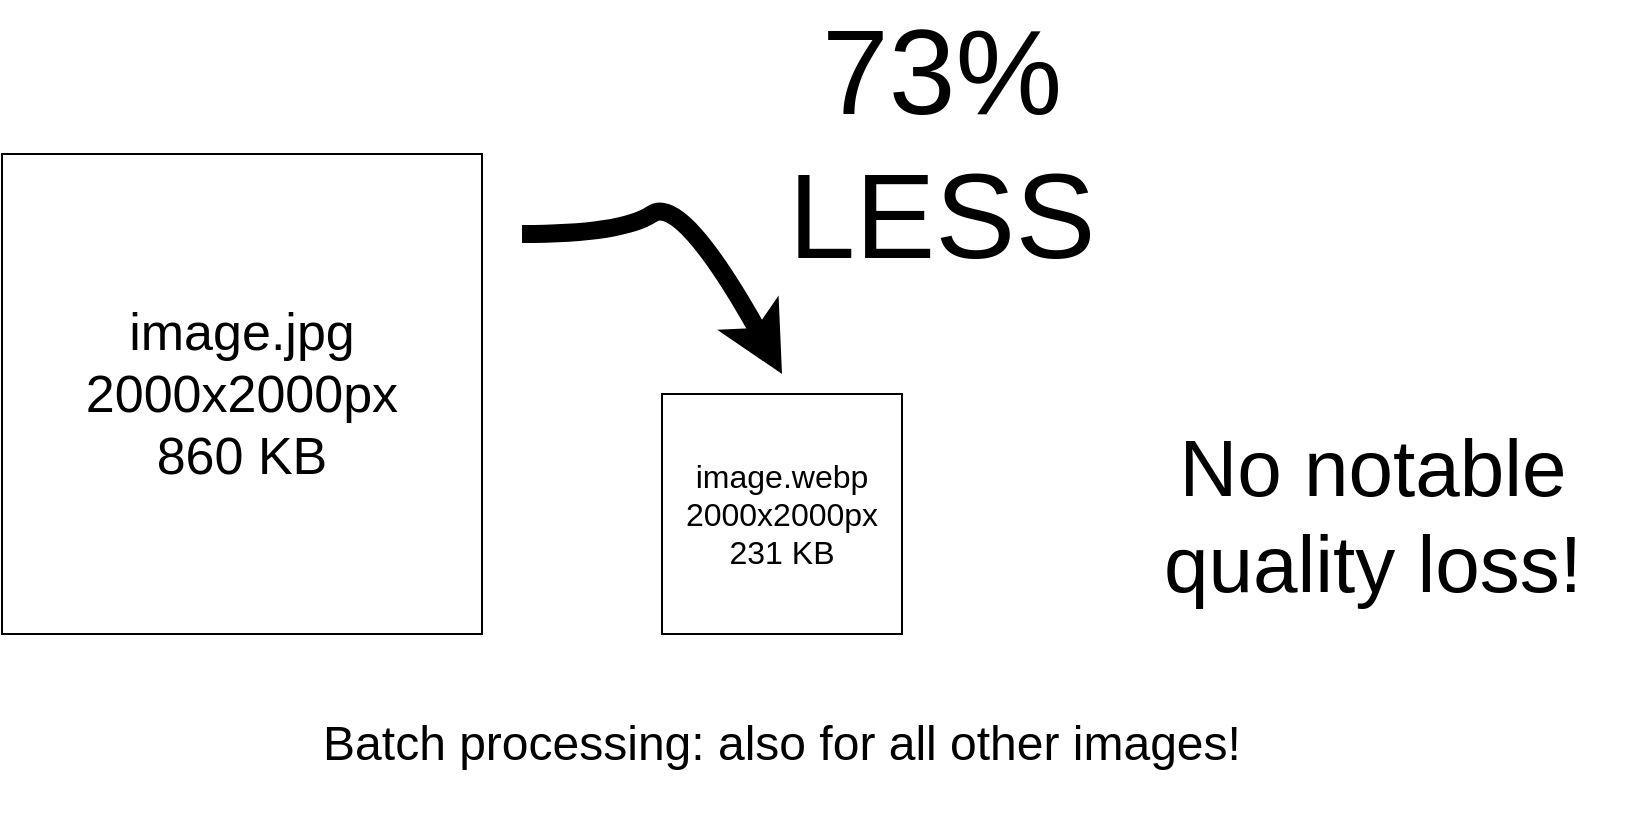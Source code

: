 <mxfile version="20.8.16" type="device"><diagram name="Seite-1" id="bdwMY5r3pKwPPTCmAc6Y"><mxGraphModel dx="2074" dy="1214" grid="1" gridSize="10" guides="1" tooltips="1" connect="1" arrows="1" fold="1" page="1" pageScale="1" pageWidth="827" pageHeight="1169" math="0" shadow="0"><root><mxCell id="0"/><mxCell id="1" parent="0"/><mxCell id="3_Fhbi7i0rjwkx4h6Omd-2" value="&lt;font style=&quot;font-size: 26px;&quot;&gt;image.jpg&lt;br&gt;2000x2000px&lt;br&gt;860 KB&lt;br&gt;&lt;/font&gt;" style="whiteSpace=wrap;html=1;aspect=fixed;" parent="1" vertex="1"><mxGeometry x="150" y="360" width="240" height="240" as="geometry"/></mxCell><mxCell id="3_Fhbi7i0rjwkx4h6Omd-4" value="&lt;font style=&quot;font-size: 16px;&quot;&gt;image.webp&lt;br style=&quot;font-size: 16px;&quot;&gt;2000x2000px&lt;br style=&quot;font-size: 16px;&quot;&gt;231 KB&lt;br style=&quot;font-size: 16px;&quot;&gt;&lt;/font&gt;" style="whiteSpace=wrap;html=1;aspect=fixed;fontSize=16;" parent="1" vertex="1"><mxGeometry x="480" y="480" width="120" height="120" as="geometry"/></mxCell><mxCell id="3_Fhbi7i0rjwkx4h6Omd-5" value="" style="curved=1;endArrow=classic;html=1;rounded=0;fontSize=16;strokeWidth=9;" parent="1" edge="1"><mxGeometry width="50" height="50" relative="1" as="geometry"><mxPoint x="410" y="400" as="sourcePoint"/><mxPoint x="540" y="470" as="targetPoint"/><Array as="points"><mxPoint x="460" y="400"/><mxPoint x="490" y="380"/></Array></mxGeometry></mxCell><mxCell id="3_Fhbi7i0rjwkx4h6Omd-6" value="73% LESS" style="text;html=1;strokeColor=none;fillColor=none;align=center;verticalAlign=middle;whiteSpace=wrap;rounded=0;fontSize=60;" parent="1" vertex="1"><mxGeometry x="520" y="290" width="200" height="130" as="geometry"/></mxCell><mxCell id="3_Fhbi7i0rjwkx4h6Omd-10" value="Batch processing: also for all other images!" style="text;html=1;strokeColor=none;fillColor=none;align=center;verticalAlign=middle;whiteSpace=wrap;rounded=0;fontSize=24;" parent="1" vertex="1"><mxGeometry x="265" y="620" width="550" height="70" as="geometry"/></mxCell><mxCell id="N4DIbYFBnScrwywoh5p9-1" value="No notable quality loss!" style="text;html=1;strokeColor=none;fillColor=none;align=center;verticalAlign=middle;whiteSpace=wrap;rounded=0;fontSize=40;" vertex="1" parent="1"><mxGeometry x="710" y="450" width="251" height="180" as="geometry"/></mxCell></root></mxGraphModel></diagram></mxfile>